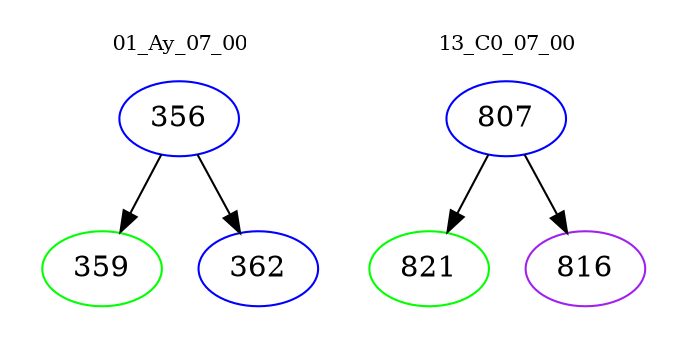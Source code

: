 digraph{
subgraph cluster_0 {
color = white
label = "01_Ay_07_00";
fontsize=10;
T0_356 [label="356", color="blue"]
T0_356 -> T0_359 [color="black"]
T0_359 [label="359", color="green"]
T0_356 -> T0_362 [color="black"]
T0_362 [label="362", color="blue"]
}
subgraph cluster_1 {
color = white
label = "13_C0_07_00";
fontsize=10;
T1_807 [label="807", color="blue"]
T1_807 -> T1_821 [color="black"]
T1_821 [label="821", color="green"]
T1_807 -> T1_816 [color="black"]
T1_816 [label="816", color="purple"]
}
}
